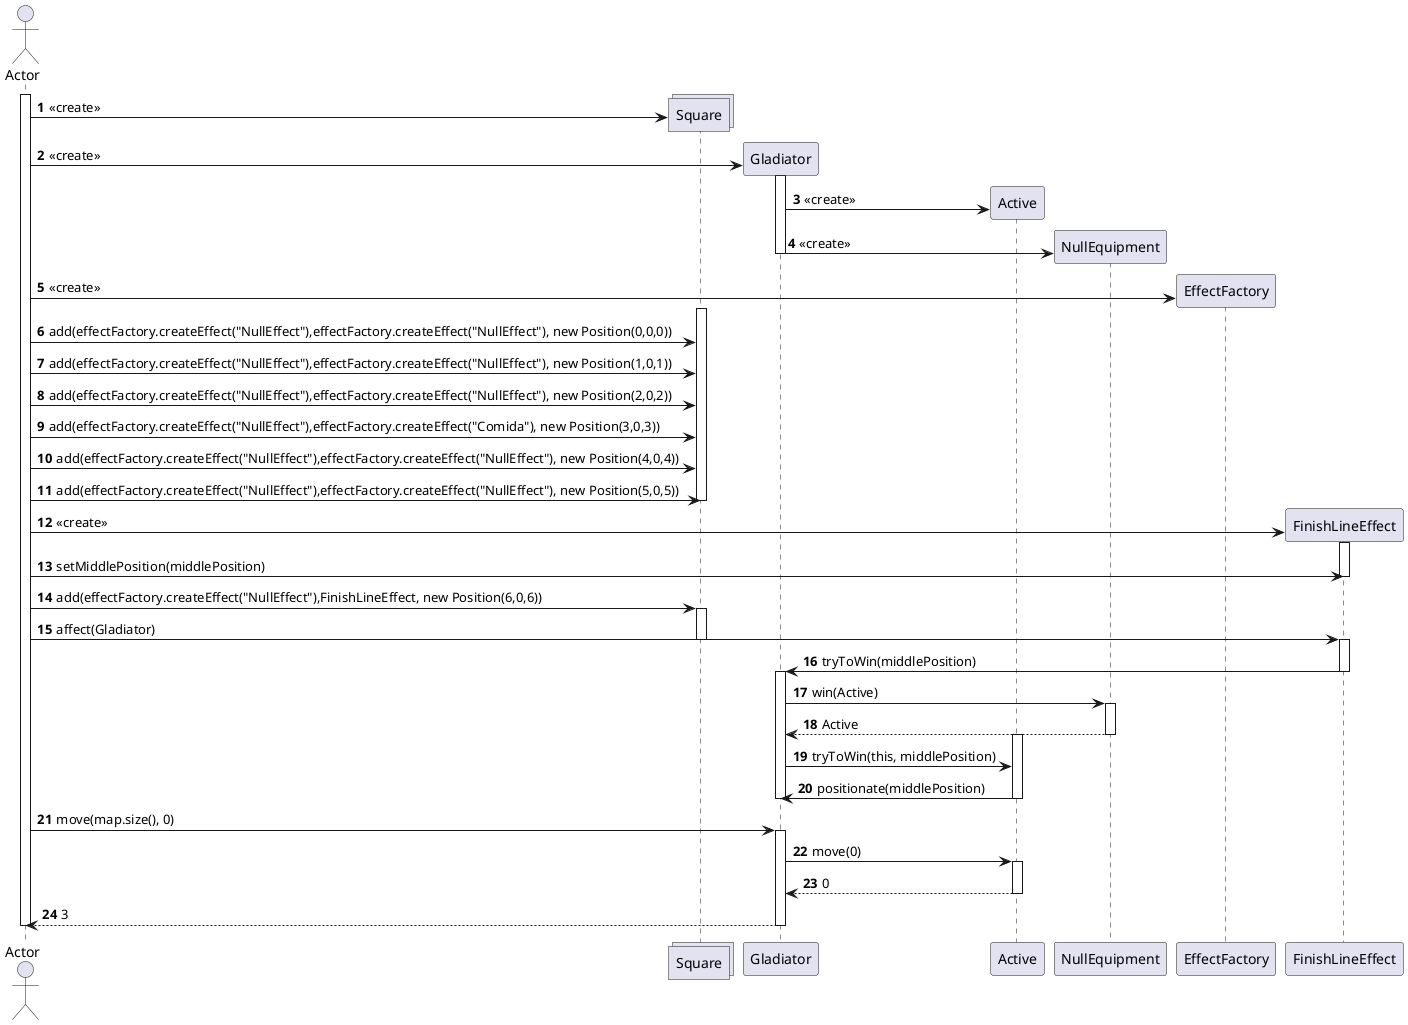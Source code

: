 @startuml
autonumber
actor Actor
activate Actor
create collections Square
Actor -> Square: <<create>>

create  Gladiator
Actor -> Gladiator: <<create>>
activate Gladiator
    create Active
    Gladiator -> Active : <<create>>
    create NullEquipment
    Gladiator -> NullEquipment: <<create>>
deactivate Gladiator

create EffectFactory
Actor -> EffectFactory: <<create>>
activate Square
    Actor -> Square: add(effectFactory.createEffect("NullEffect"),effectFactory.createEffect("NullEffect"), new Position(0,0,0))
    Actor -> Square: add(effectFactory.createEffect("NullEffect"),effectFactory.createEffect("NullEffect"), new Position(1,0,1))
    Actor -> Square: add(effectFactory.createEffect("NullEffect"),effectFactory.createEffect("NullEffect"), new Position(2,0,2))
    Actor -> Square: add(effectFactory.createEffect("NullEffect"),effectFactory.createEffect("Comida"), new Position(3,0,3))
    Actor -> Square: add(effectFactory.createEffect("NullEffect"),effectFactory.createEffect("NullEffect"), new Position(4,0,4))
    Actor -> Square: add(effectFactory.createEffect("NullEffect"),effectFactory.createEffect("NullEffect"), new Position(5,0,5))
deactivate Square

create FinishLineEffect
Actor -> FinishLineEffect: <<create>>
activate FinishLineEffect
    Actor -> FinishLineEffect: setMiddlePosition(middlePosition)
deactivate FinishLineEffect

Actor -> Square: add(effectFactory.createEffect("NullEffect"),FinishLineEffect, new Position(6,0,6))
activate Square
    Actor -> FinishLineEffect: affect(Gladiator)
deactivate Square

activate FinishLineEffect
    FinishLineEffect -> Gladiator: tryToWin(middlePosition)
deactivate FinishLineEffect

activate Gladiator
    Gladiator -> NullEquipment: win(Active)
    activate NullEquipment
        NullEquipment --> Gladiator: Active
    deactivate NullEquipment
    activate Active
        Gladiator -> Active: tryToWin(this, middlePosition)
        Active -> Gladiator: positionate(middlePosition)
    deactivate Active
deactivate Gladiator

Actor -> Gladiator: move(map.size(), 0)
activate Gladiator
    Gladiator -> Active: move(0)
    activate Active
        Active --> Gladiator: 0
    deactivate Active
    Gladiator --> Actor: 3
deactivate Gladiator

deactivate Actor
@enduml